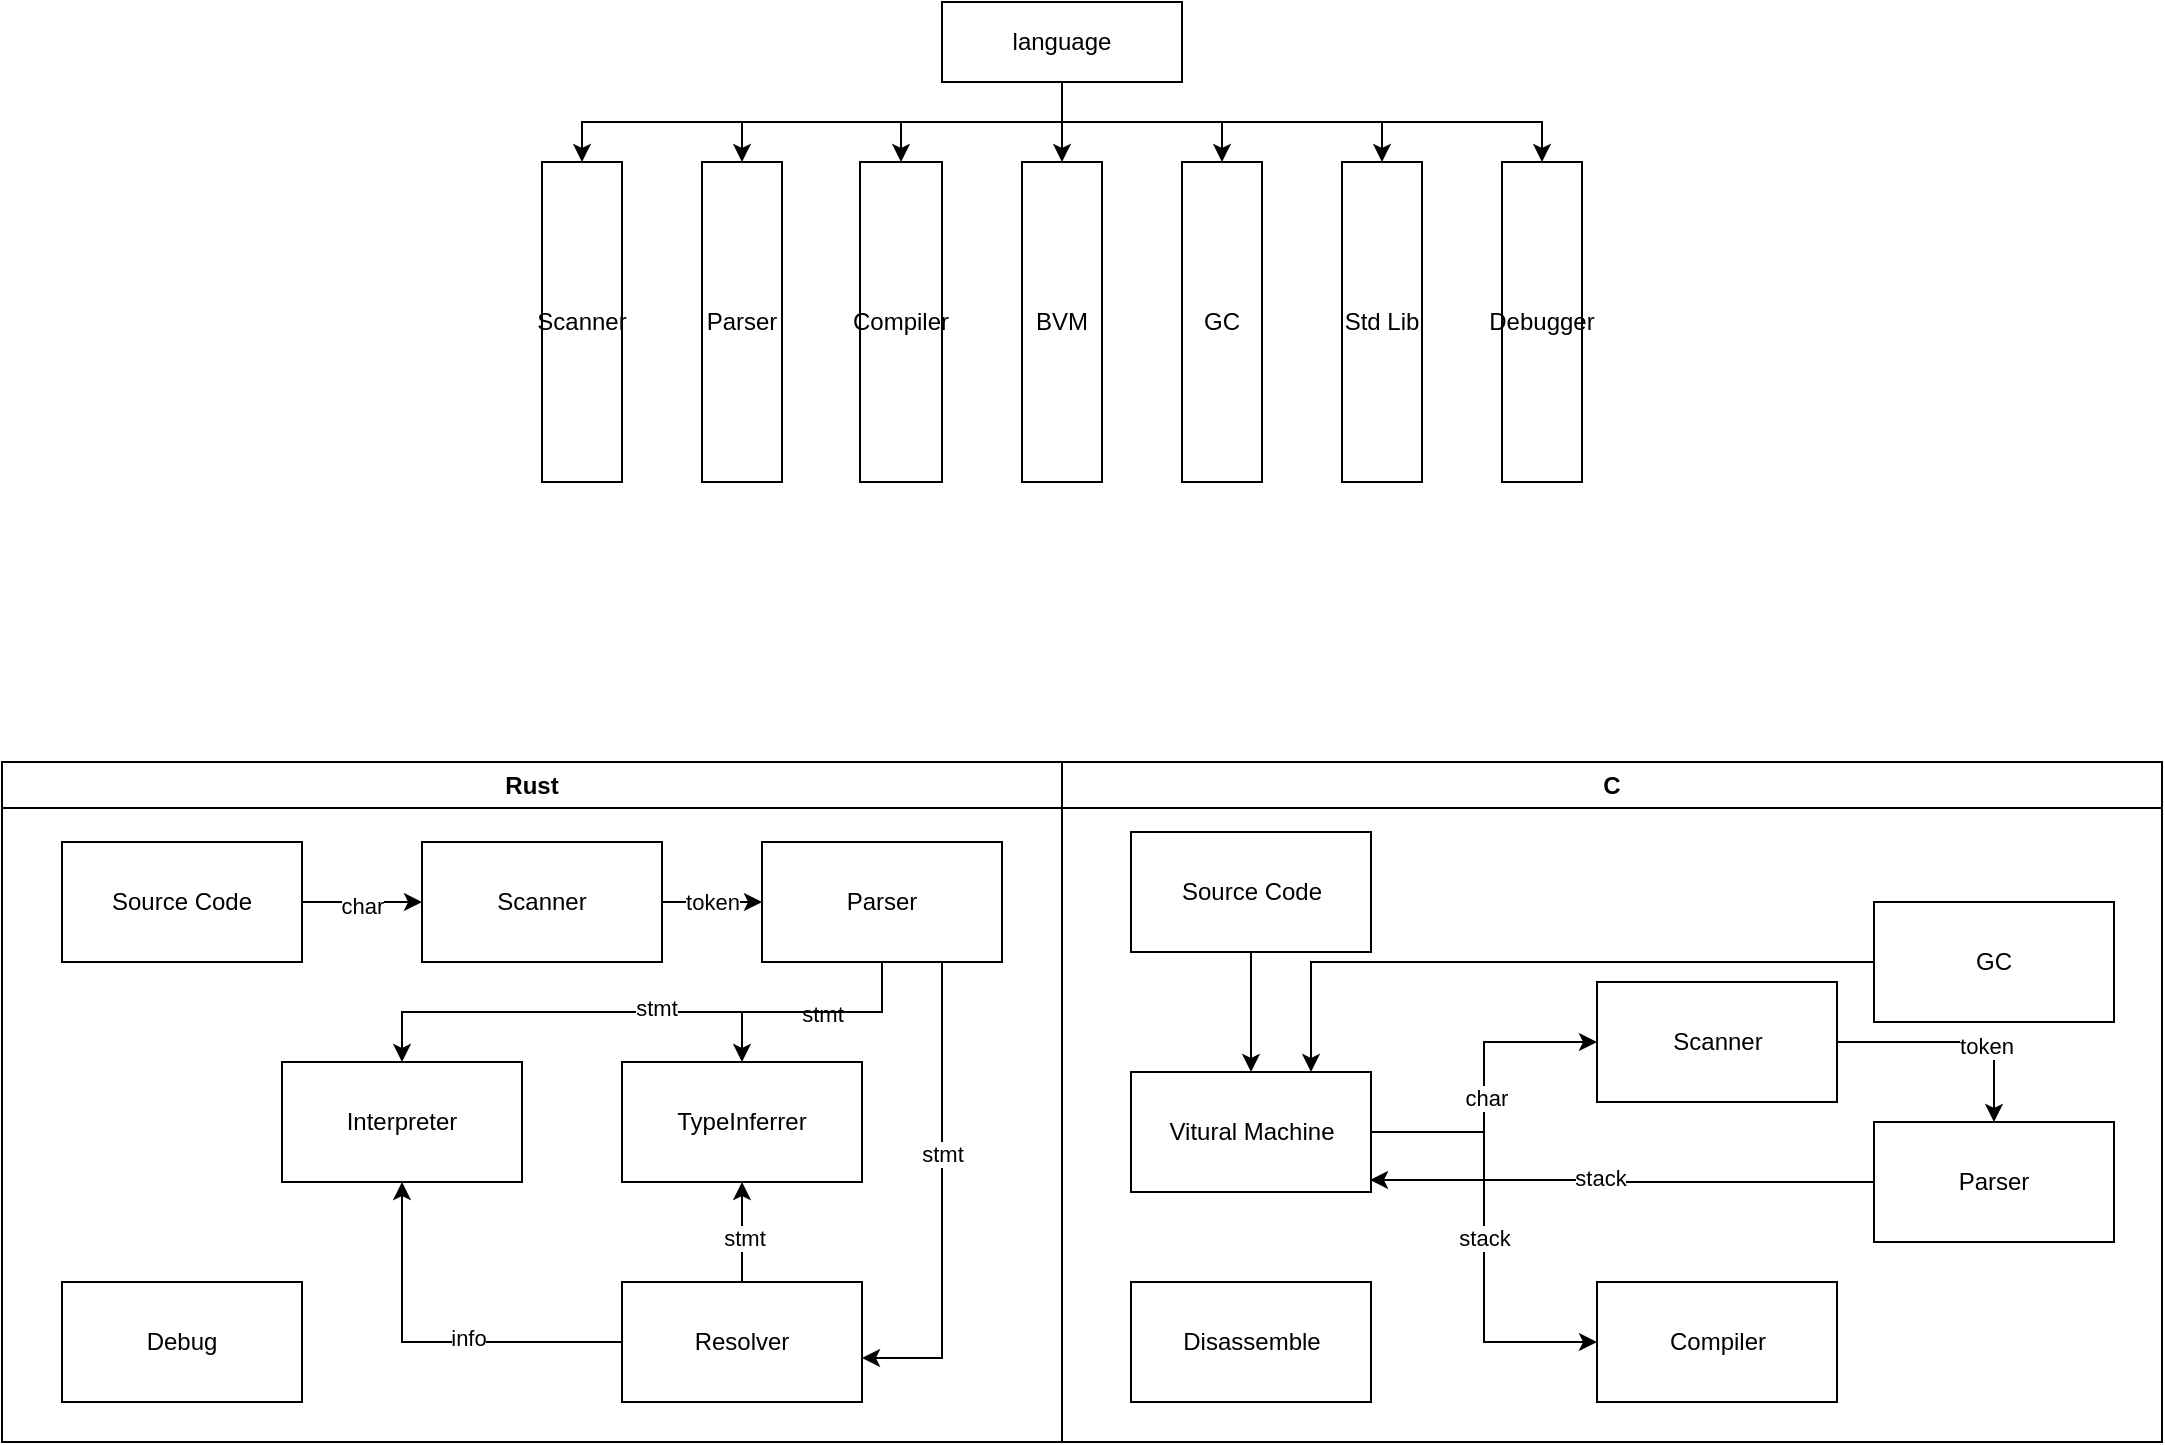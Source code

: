 <mxfile version="24.8.0">
  <diagram id="prtHgNgQTEPvFCAcTncT" name="Page-1">
    <mxGraphModel dx="1434" dy="746" grid="1" gridSize="10" guides="1" tooltips="1" connect="1" arrows="1" fold="1" page="1" pageScale="1" pageWidth="827" pageHeight="1169" math="0" shadow="0">
      <root>
        <mxCell id="0" />
        <mxCell id="1" parent="0" />
        <mxCell id="q5KfZVLiSaWMwuXySlKD-10" value="Scanner" style="rounded=0;whiteSpace=wrap;html=1;" parent="1" vertex="1">
          <mxGeometry x="320" y="280" width="40" height="160" as="geometry" />
        </mxCell>
        <mxCell id="q5KfZVLiSaWMwuXySlKD-11" value="Parser" style="rounded=0;whiteSpace=wrap;html=1;" parent="1" vertex="1">
          <mxGeometry x="400" y="280" width="40" height="160" as="geometry" />
        </mxCell>
        <mxCell id="q5KfZVLiSaWMwuXySlKD-12" value="Compiler" style="rounded=0;whiteSpace=wrap;html=1;" parent="1" vertex="1">
          <mxGeometry x="479" y="280" width="41" height="160" as="geometry" />
        </mxCell>
        <mxCell id="q5KfZVLiSaWMwuXySlKD-13" value="Std Lib" style="rounded=0;whiteSpace=wrap;html=1;" parent="1" vertex="1">
          <mxGeometry x="720" y="280" width="40" height="160" as="geometry" />
        </mxCell>
        <mxCell id="q5KfZVLiSaWMwuXySlKD-14" value="BVM" style="rounded=0;whiteSpace=wrap;html=1;" parent="1" vertex="1">
          <mxGeometry x="560" y="280" width="40" height="160" as="geometry" />
        </mxCell>
        <mxCell id="q5KfZVLiSaWMwuXySlKD-18" value="Debugger" style="rounded=0;whiteSpace=wrap;html=1;" parent="1" vertex="1">
          <mxGeometry x="800" y="280" width="40" height="160" as="geometry" />
        </mxCell>
        <mxCell id="q5KfZVLiSaWMwuXySlKD-43" value="GC" style="rounded=0;whiteSpace=wrap;html=1;" parent="1" vertex="1">
          <mxGeometry x="640" y="280" width="40" height="160" as="geometry" />
        </mxCell>
        <mxCell id="_qx0CJ4FmlX8rKsbl99r-33" value="Rust" style="swimlane;whiteSpace=wrap;html=1;" vertex="1" parent="1">
          <mxGeometry x="50" y="580" width="530" height="340" as="geometry">
            <mxRectangle x="640" y="560" width="70" height="30" as="alternateBounds" />
          </mxGeometry>
        </mxCell>
        <mxCell id="_qx0CJ4FmlX8rKsbl99r-108" style="edgeStyle=orthogonalEdgeStyle;rounded=0;orthogonalLoop=1;jettySize=auto;html=1;exitX=1;exitY=0.5;exitDx=0;exitDy=0;entryX=0;entryY=0.5;entryDx=0;entryDy=0;" edge="1" parent="_qx0CJ4FmlX8rKsbl99r-33" source="_qx0CJ4FmlX8rKsbl99r-100" target="_qx0CJ4FmlX8rKsbl99r-102">
          <mxGeometry relative="1" as="geometry" />
        </mxCell>
        <mxCell id="_qx0CJ4FmlX8rKsbl99r-109" value="char" style="edgeLabel;html=1;align=center;verticalAlign=middle;resizable=0;points=[];" vertex="1" connectable="0" parent="_qx0CJ4FmlX8rKsbl99r-108">
          <mxGeometry y="-2" relative="1" as="geometry">
            <mxPoint as="offset" />
          </mxGeometry>
        </mxCell>
        <mxCell id="_qx0CJ4FmlX8rKsbl99r-100" value="Source Code" style="whiteSpace=wrap;html=1;" vertex="1" parent="_qx0CJ4FmlX8rKsbl99r-33">
          <mxGeometry x="30" y="40" width="120" height="60" as="geometry" />
        </mxCell>
        <mxCell id="_qx0CJ4FmlX8rKsbl99r-110" style="edgeStyle=orthogonalEdgeStyle;rounded=0;orthogonalLoop=1;jettySize=auto;html=1;exitX=1;exitY=0.5;exitDx=0;exitDy=0;entryX=0;entryY=0.5;entryDx=0;entryDy=0;" edge="1" parent="_qx0CJ4FmlX8rKsbl99r-33" source="_qx0CJ4FmlX8rKsbl99r-102" target="_qx0CJ4FmlX8rKsbl99r-103">
          <mxGeometry relative="1" as="geometry" />
        </mxCell>
        <mxCell id="_qx0CJ4FmlX8rKsbl99r-111" value="token" style="edgeLabel;html=1;align=center;verticalAlign=middle;resizable=0;points=[];" vertex="1" connectable="0" parent="_qx0CJ4FmlX8rKsbl99r-110">
          <mxGeometry relative="1" as="geometry">
            <mxPoint as="offset" />
          </mxGeometry>
        </mxCell>
        <mxCell id="_qx0CJ4FmlX8rKsbl99r-102" value="Scanner" style="whiteSpace=wrap;html=1;" vertex="1" parent="_qx0CJ4FmlX8rKsbl99r-33">
          <mxGeometry x="210" y="40" width="120" height="60" as="geometry" />
        </mxCell>
        <mxCell id="_qx0CJ4FmlX8rKsbl99r-112" style="edgeStyle=orthogonalEdgeStyle;rounded=0;orthogonalLoop=1;jettySize=auto;html=1;exitX=0.5;exitY=1;exitDx=0;exitDy=0;entryX=0.5;entryY=0;entryDx=0;entryDy=0;" edge="1" parent="_qx0CJ4FmlX8rKsbl99r-33" source="_qx0CJ4FmlX8rKsbl99r-103" target="_qx0CJ4FmlX8rKsbl99r-105">
          <mxGeometry relative="1" as="geometry" />
        </mxCell>
        <mxCell id="_qx0CJ4FmlX8rKsbl99r-113" value="stmt" style="edgeLabel;html=1;align=center;verticalAlign=middle;resizable=0;points=[];" vertex="1" connectable="0" parent="_qx0CJ4FmlX8rKsbl99r-112">
          <mxGeometry x="-0.08" y="1" relative="1" as="geometry">
            <mxPoint as="offset" />
          </mxGeometry>
        </mxCell>
        <mxCell id="_qx0CJ4FmlX8rKsbl99r-114" style="edgeStyle=orthogonalEdgeStyle;rounded=0;orthogonalLoop=1;jettySize=auto;html=1;exitX=0.5;exitY=1;exitDx=0;exitDy=0;entryX=0.5;entryY=0;entryDx=0;entryDy=0;" edge="1" parent="_qx0CJ4FmlX8rKsbl99r-33" source="_qx0CJ4FmlX8rKsbl99r-103" target="_qx0CJ4FmlX8rKsbl99r-104">
          <mxGeometry relative="1" as="geometry" />
        </mxCell>
        <mxCell id="_qx0CJ4FmlX8rKsbl99r-115" value="stmt" style="edgeLabel;html=1;align=center;verticalAlign=middle;resizable=0;points=[];" vertex="1" connectable="0" parent="_qx0CJ4FmlX8rKsbl99r-114">
          <mxGeometry x="-0.045" y="-2" relative="1" as="geometry">
            <mxPoint as="offset" />
          </mxGeometry>
        </mxCell>
        <mxCell id="_qx0CJ4FmlX8rKsbl99r-103" value="Parser" style="whiteSpace=wrap;html=1;" vertex="1" parent="_qx0CJ4FmlX8rKsbl99r-33">
          <mxGeometry x="380" y="40" width="120" height="60" as="geometry" />
        </mxCell>
        <mxCell id="_qx0CJ4FmlX8rKsbl99r-104" value="Interpreter" style="whiteSpace=wrap;html=1;" vertex="1" parent="_qx0CJ4FmlX8rKsbl99r-33">
          <mxGeometry x="140" y="150" width="120" height="60" as="geometry" />
        </mxCell>
        <mxCell id="_qx0CJ4FmlX8rKsbl99r-105" value="TypeInferrer" style="whiteSpace=wrap;html=1;" vertex="1" parent="_qx0CJ4FmlX8rKsbl99r-33">
          <mxGeometry x="310" y="150" width="120" height="60" as="geometry" />
        </mxCell>
        <mxCell id="_qx0CJ4FmlX8rKsbl99r-116" style="edgeStyle=orthogonalEdgeStyle;rounded=0;orthogonalLoop=1;jettySize=auto;html=1;exitX=0.5;exitY=0;exitDx=0;exitDy=0;entryX=0.5;entryY=1;entryDx=0;entryDy=0;" edge="1" parent="_qx0CJ4FmlX8rKsbl99r-33" source="_qx0CJ4FmlX8rKsbl99r-106" target="_qx0CJ4FmlX8rKsbl99r-105">
          <mxGeometry relative="1" as="geometry" />
        </mxCell>
        <mxCell id="_qx0CJ4FmlX8rKsbl99r-120" value="stmt" style="edgeLabel;html=1;align=center;verticalAlign=middle;resizable=0;points=[];" vertex="1" connectable="0" parent="_qx0CJ4FmlX8rKsbl99r-116">
          <mxGeometry x="-0.12" y="-1" relative="1" as="geometry">
            <mxPoint as="offset" />
          </mxGeometry>
        </mxCell>
        <mxCell id="_qx0CJ4FmlX8rKsbl99r-119" style="edgeStyle=orthogonalEdgeStyle;rounded=0;orthogonalLoop=1;jettySize=auto;html=1;exitX=0;exitY=0.5;exitDx=0;exitDy=0;entryX=0.5;entryY=1;entryDx=0;entryDy=0;" edge="1" parent="_qx0CJ4FmlX8rKsbl99r-33" source="_qx0CJ4FmlX8rKsbl99r-106" target="_qx0CJ4FmlX8rKsbl99r-104">
          <mxGeometry relative="1" as="geometry" />
        </mxCell>
        <mxCell id="_qx0CJ4FmlX8rKsbl99r-121" value="info" style="edgeLabel;html=1;align=center;verticalAlign=middle;resizable=0;points=[];" vertex="1" connectable="0" parent="_qx0CJ4FmlX8rKsbl99r-119">
          <mxGeometry x="-0.19" y="-2" relative="1" as="geometry">
            <mxPoint as="offset" />
          </mxGeometry>
        </mxCell>
        <mxCell id="_qx0CJ4FmlX8rKsbl99r-106" value="Resolver" style="whiteSpace=wrap;html=1;" vertex="1" parent="_qx0CJ4FmlX8rKsbl99r-33">
          <mxGeometry x="310" y="260" width="120" height="60" as="geometry" />
        </mxCell>
        <mxCell id="_qx0CJ4FmlX8rKsbl99r-107" value="Debug" style="whiteSpace=wrap;html=1;" vertex="1" parent="_qx0CJ4FmlX8rKsbl99r-33">
          <mxGeometry x="30" y="260" width="120" height="60" as="geometry" />
        </mxCell>
        <mxCell id="_qx0CJ4FmlX8rKsbl99r-117" style="edgeStyle=orthogonalEdgeStyle;rounded=0;orthogonalLoop=1;jettySize=auto;html=1;exitX=0.75;exitY=1;exitDx=0;exitDy=0;entryX=1;entryY=0.633;entryDx=0;entryDy=0;entryPerimeter=0;" edge="1" parent="_qx0CJ4FmlX8rKsbl99r-33" source="_qx0CJ4FmlX8rKsbl99r-103" target="_qx0CJ4FmlX8rKsbl99r-106">
          <mxGeometry relative="1" as="geometry" />
        </mxCell>
        <mxCell id="_qx0CJ4FmlX8rKsbl99r-118" value="stmt" style="edgeLabel;html=1;align=center;verticalAlign=middle;resizable=0;points=[];" vertex="1" connectable="0" parent="_qx0CJ4FmlX8rKsbl99r-117">
          <mxGeometry x="-0.193" relative="1" as="geometry">
            <mxPoint as="offset" />
          </mxGeometry>
        </mxCell>
        <mxCell id="_qx0CJ4FmlX8rKsbl99r-122" value="C" style="swimlane;whiteSpace=wrap;html=1;" vertex="1" parent="1">
          <mxGeometry x="580" y="580" width="550" height="340" as="geometry" />
        </mxCell>
        <mxCell id="_qx0CJ4FmlX8rKsbl99r-125" value="" style="edgeStyle=orthogonalEdgeStyle;rounded=0;orthogonalLoop=1;jettySize=auto;html=1;" edge="1" parent="_qx0CJ4FmlX8rKsbl99r-122" source="_qx0CJ4FmlX8rKsbl99r-123" target="_qx0CJ4FmlX8rKsbl99r-124">
          <mxGeometry relative="1" as="geometry" />
        </mxCell>
        <mxCell id="_qx0CJ4FmlX8rKsbl99r-123" value="Source Code" style="whiteSpace=wrap;html=1;" vertex="1" parent="_qx0CJ4FmlX8rKsbl99r-122">
          <mxGeometry x="34.5" y="35" width="120" height="60" as="geometry" />
        </mxCell>
        <mxCell id="_qx0CJ4FmlX8rKsbl99r-127" value="" style="edgeStyle=orthogonalEdgeStyle;rounded=0;orthogonalLoop=1;jettySize=auto;html=1;" edge="1" parent="_qx0CJ4FmlX8rKsbl99r-122" source="_qx0CJ4FmlX8rKsbl99r-124" target="_qx0CJ4FmlX8rKsbl99r-126">
          <mxGeometry relative="1" as="geometry" />
        </mxCell>
        <mxCell id="_qx0CJ4FmlX8rKsbl99r-134" value="char" style="edgeLabel;html=1;align=center;verticalAlign=middle;resizable=0;points=[];" vertex="1" connectable="0" parent="_qx0CJ4FmlX8rKsbl99r-127">
          <mxGeometry x="-0.069" relative="1" as="geometry">
            <mxPoint x="1" as="offset" />
          </mxGeometry>
        </mxCell>
        <mxCell id="_qx0CJ4FmlX8rKsbl99r-141" style="edgeStyle=orthogonalEdgeStyle;rounded=0;orthogonalLoop=1;jettySize=auto;html=1;exitX=1;exitY=0.5;exitDx=0;exitDy=0;entryX=0;entryY=0.5;entryDx=0;entryDy=0;" edge="1" parent="_qx0CJ4FmlX8rKsbl99r-122" source="_qx0CJ4FmlX8rKsbl99r-124" target="_qx0CJ4FmlX8rKsbl99r-130">
          <mxGeometry relative="1" as="geometry" />
        </mxCell>
        <mxCell id="_qx0CJ4FmlX8rKsbl99r-142" value="stack" style="edgeLabel;html=1;align=center;verticalAlign=middle;resizable=0;points=[];" vertex="1" connectable="0" parent="_qx0CJ4FmlX8rKsbl99r-141">
          <mxGeometry x="0.005" relative="1" as="geometry">
            <mxPoint as="offset" />
          </mxGeometry>
        </mxCell>
        <mxCell id="_qx0CJ4FmlX8rKsbl99r-124" value="Vitural Machine" style="whiteSpace=wrap;html=1;" vertex="1" parent="_qx0CJ4FmlX8rKsbl99r-122">
          <mxGeometry x="34.5" y="155" width="120" height="60" as="geometry" />
        </mxCell>
        <mxCell id="_qx0CJ4FmlX8rKsbl99r-129" value="" style="edgeStyle=orthogonalEdgeStyle;rounded=0;orthogonalLoop=1;jettySize=auto;html=1;" edge="1" parent="_qx0CJ4FmlX8rKsbl99r-122" source="_qx0CJ4FmlX8rKsbl99r-126" target="_qx0CJ4FmlX8rKsbl99r-128">
          <mxGeometry relative="1" as="geometry" />
        </mxCell>
        <mxCell id="_qx0CJ4FmlX8rKsbl99r-135" value="token" style="edgeLabel;html=1;align=center;verticalAlign=middle;resizable=0;points=[];" vertex="1" connectable="0" parent="_qx0CJ4FmlX8rKsbl99r-129">
          <mxGeometry x="0.25" y="-2" relative="1" as="geometry">
            <mxPoint as="offset" />
          </mxGeometry>
        </mxCell>
        <mxCell id="_qx0CJ4FmlX8rKsbl99r-126" value="Scanner" style="whiteSpace=wrap;html=1;" vertex="1" parent="_qx0CJ4FmlX8rKsbl99r-122">
          <mxGeometry x="267.5" y="110" width="120" height="60" as="geometry" />
        </mxCell>
        <mxCell id="_qx0CJ4FmlX8rKsbl99r-139" style="edgeStyle=orthogonalEdgeStyle;rounded=0;orthogonalLoop=1;jettySize=auto;html=1;exitX=0;exitY=0.5;exitDx=0;exitDy=0;entryX=0.996;entryY=0.9;entryDx=0;entryDy=0;entryPerimeter=0;" edge="1" parent="_qx0CJ4FmlX8rKsbl99r-122" source="_qx0CJ4FmlX8rKsbl99r-128" target="_qx0CJ4FmlX8rKsbl99r-124">
          <mxGeometry relative="1" as="geometry">
            <mxPoint x="156" y="195" as="targetPoint" />
          </mxGeometry>
        </mxCell>
        <mxCell id="_qx0CJ4FmlX8rKsbl99r-140" value="stack" style="edgeLabel;html=1;align=center;verticalAlign=middle;resizable=0;points=[];" vertex="1" connectable="0" parent="_qx0CJ4FmlX8rKsbl99r-139">
          <mxGeometry x="0.094" y="-1" relative="1" as="geometry">
            <mxPoint as="offset" />
          </mxGeometry>
        </mxCell>
        <mxCell id="_qx0CJ4FmlX8rKsbl99r-128" value="Parser" style="whiteSpace=wrap;html=1;" vertex="1" parent="_qx0CJ4FmlX8rKsbl99r-122">
          <mxGeometry x="406" y="180" width="120" height="60" as="geometry" />
        </mxCell>
        <mxCell id="_qx0CJ4FmlX8rKsbl99r-130" value="Compiler" style="whiteSpace=wrap;html=1;" vertex="1" parent="_qx0CJ4FmlX8rKsbl99r-122">
          <mxGeometry x="267.5" y="260" width="120" height="60" as="geometry" />
        </mxCell>
        <mxCell id="_qx0CJ4FmlX8rKsbl99r-138" value="Disassemble" style="whiteSpace=wrap;html=1;" vertex="1" parent="_qx0CJ4FmlX8rKsbl99r-122">
          <mxGeometry x="34.5" y="260" width="120" height="60" as="geometry" />
        </mxCell>
        <mxCell id="_qx0CJ4FmlX8rKsbl99r-145" style="edgeStyle=orthogonalEdgeStyle;rounded=0;orthogonalLoop=1;jettySize=auto;html=1;exitX=0;exitY=0.5;exitDx=0;exitDy=0;entryX=0.75;entryY=0;entryDx=0;entryDy=0;" edge="1" parent="_qx0CJ4FmlX8rKsbl99r-122" source="_qx0CJ4FmlX8rKsbl99r-144" target="_qx0CJ4FmlX8rKsbl99r-124">
          <mxGeometry relative="1" as="geometry" />
        </mxCell>
        <mxCell id="_qx0CJ4FmlX8rKsbl99r-144" value="GC" style="whiteSpace=wrap;html=1;" vertex="1" parent="_qx0CJ4FmlX8rKsbl99r-122">
          <mxGeometry x="406" y="70" width="120" height="60" as="geometry" />
        </mxCell>
        <mxCell id="_qx0CJ4FmlX8rKsbl99r-148" style="edgeStyle=orthogonalEdgeStyle;rounded=0;orthogonalLoop=1;jettySize=auto;html=1;exitX=0.5;exitY=1;exitDx=0;exitDy=0;entryX=0.5;entryY=0;entryDx=0;entryDy=0;" edge="1" parent="1" source="_qx0CJ4FmlX8rKsbl99r-147" target="q5KfZVLiSaWMwuXySlKD-10">
          <mxGeometry relative="1" as="geometry" />
        </mxCell>
        <mxCell id="_qx0CJ4FmlX8rKsbl99r-149" style="edgeStyle=orthogonalEdgeStyle;rounded=0;orthogonalLoop=1;jettySize=auto;html=1;exitX=0.5;exitY=1;exitDx=0;exitDy=0;entryX=0.5;entryY=0;entryDx=0;entryDy=0;" edge="1" parent="1" source="_qx0CJ4FmlX8rKsbl99r-147" target="q5KfZVLiSaWMwuXySlKD-11">
          <mxGeometry relative="1" as="geometry" />
        </mxCell>
        <mxCell id="_qx0CJ4FmlX8rKsbl99r-150" style="edgeStyle=orthogonalEdgeStyle;rounded=0;orthogonalLoop=1;jettySize=auto;html=1;exitX=0.5;exitY=1;exitDx=0;exitDy=0;entryX=0.5;entryY=0;entryDx=0;entryDy=0;" edge="1" parent="1" source="_qx0CJ4FmlX8rKsbl99r-147" target="q5KfZVLiSaWMwuXySlKD-12">
          <mxGeometry relative="1" as="geometry" />
        </mxCell>
        <mxCell id="_qx0CJ4FmlX8rKsbl99r-151" style="edgeStyle=orthogonalEdgeStyle;rounded=0;orthogonalLoop=1;jettySize=auto;html=1;exitX=0.5;exitY=1;exitDx=0;exitDy=0;entryX=0.5;entryY=0;entryDx=0;entryDy=0;" edge="1" parent="1" source="_qx0CJ4FmlX8rKsbl99r-147" target="q5KfZVLiSaWMwuXySlKD-14">
          <mxGeometry relative="1" as="geometry" />
        </mxCell>
        <mxCell id="_qx0CJ4FmlX8rKsbl99r-152" style="edgeStyle=orthogonalEdgeStyle;rounded=0;orthogonalLoop=1;jettySize=auto;html=1;exitX=0.5;exitY=1;exitDx=0;exitDy=0;entryX=0.5;entryY=0;entryDx=0;entryDy=0;" edge="1" parent="1" source="_qx0CJ4FmlX8rKsbl99r-147" target="q5KfZVLiSaWMwuXySlKD-43">
          <mxGeometry relative="1" as="geometry" />
        </mxCell>
        <mxCell id="_qx0CJ4FmlX8rKsbl99r-153" style="edgeStyle=orthogonalEdgeStyle;rounded=0;orthogonalLoop=1;jettySize=auto;html=1;exitX=0.5;exitY=1;exitDx=0;exitDy=0;entryX=0.5;entryY=0;entryDx=0;entryDy=0;" edge="1" parent="1" source="_qx0CJ4FmlX8rKsbl99r-147" target="q5KfZVLiSaWMwuXySlKD-13">
          <mxGeometry relative="1" as="geometry" />
        </mxCell>
        <mxCell id="_qx0CJ4FmlX8rKsbl99r-154" style="edgeStyle=orthogonalEdgeStyle;rounded=0;orthogonalLoop=1;jettySize=auto;html=1;exitX=0.5;exitY=1;exitDx=0;exitDy=0;entryX=0.5;entryY=0;entryDx=0;entryDy=0;" edge="1" parent="1" source="_qx0CJ4FmlX8rKsbl99r-147" target="q5KfZVLiSaWMwuXySlKD-18">
          <mxGeometry relative="1" as="geometry" />
        </mxCell>
        <mxCell id="_qx0CJ4FmlX8rKsbl99r-147" value="language" style="rounded=0;whiteSpace=wrap;html=1;" vertex="1" parent="1">
          <mxGeometry x="520" y="200" width="120" height="40" as="geometry" />
        </mxCell>
      </root>
    </mxGraphModel>
  </diagram>
</mxfile>
